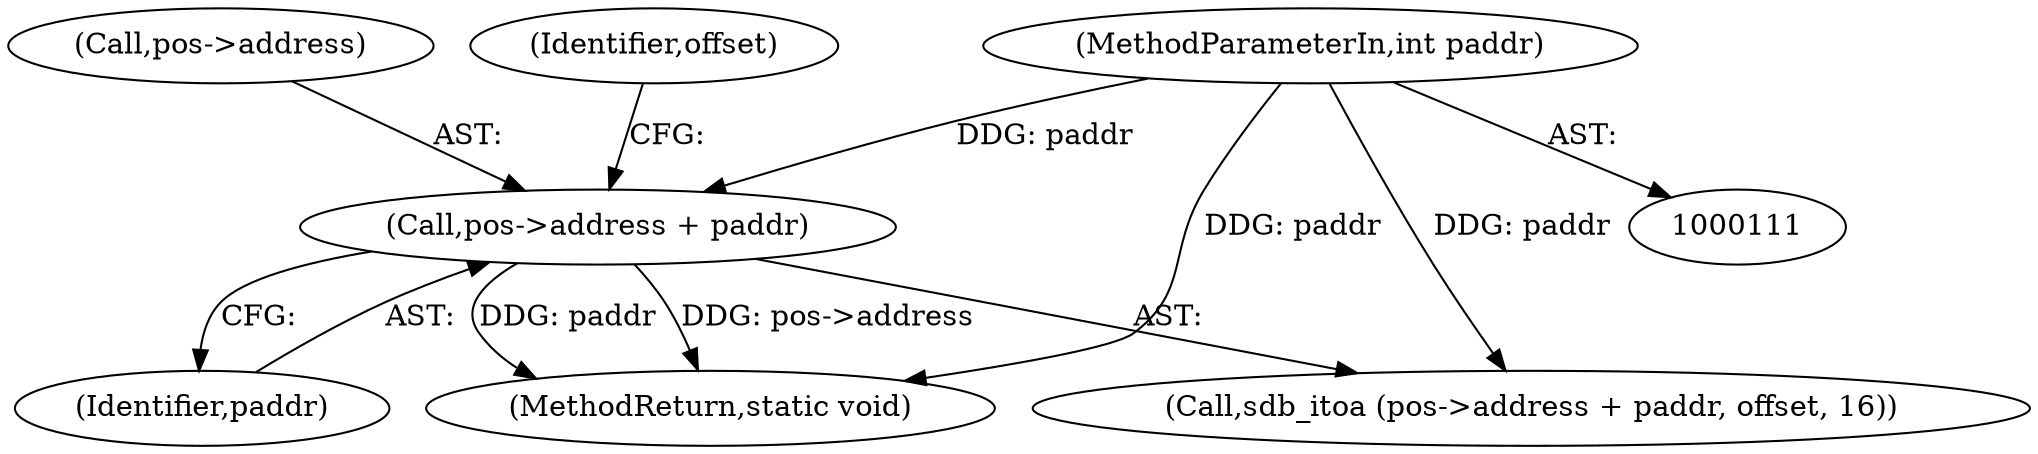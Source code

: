 digraph "0_radare2_ad55822430a03fe075221b543efb434567e9e431@pointer" {
"1001018" [label="(Call,pos->address + paddr)"];
"1000117" [label="(MethodParameterIn,int paddr)"];
"1001017" [label="(Call,sdb_itoa (pos->address + paddr, offset, 16))"];
"1001019" [label="(Call,pos->address)"];
"1001023" [label="(Identifier,offset)"];
"1001018" [label="(Call,pos->address + paddr)"];
"1001187" [label="(MethodReturn,static void)"];
"1000117" [label="(MethodParameterIn,int paddr)"];
"1001022" [label="(Identifier,paddr)"];
"1001018" -> "1001017"  [label="AST: "];
"1001018" -> "1001022"  [label="CFG: "];
"1001019" -> "1001018"  [label="AST: "];
"1001022" -> "1001018"  [label="AST: "];
"1001023" -> "1001018"  [label="CFG: "];
"1001018" -> "1001187"  [label="DDG: pos->address"];
"1001018" -> "1001187"  [label="DDG: paddr"];
"1000117" -> "1001018"  [label="DDG: paddr"];
"1000117" -> "1000111"  [label="AST: "];
"1000117" -> "1001187"  [label="DDG: paddr"];
"1000117" -> "1001017"  [label="DDG: paddr"];
}
